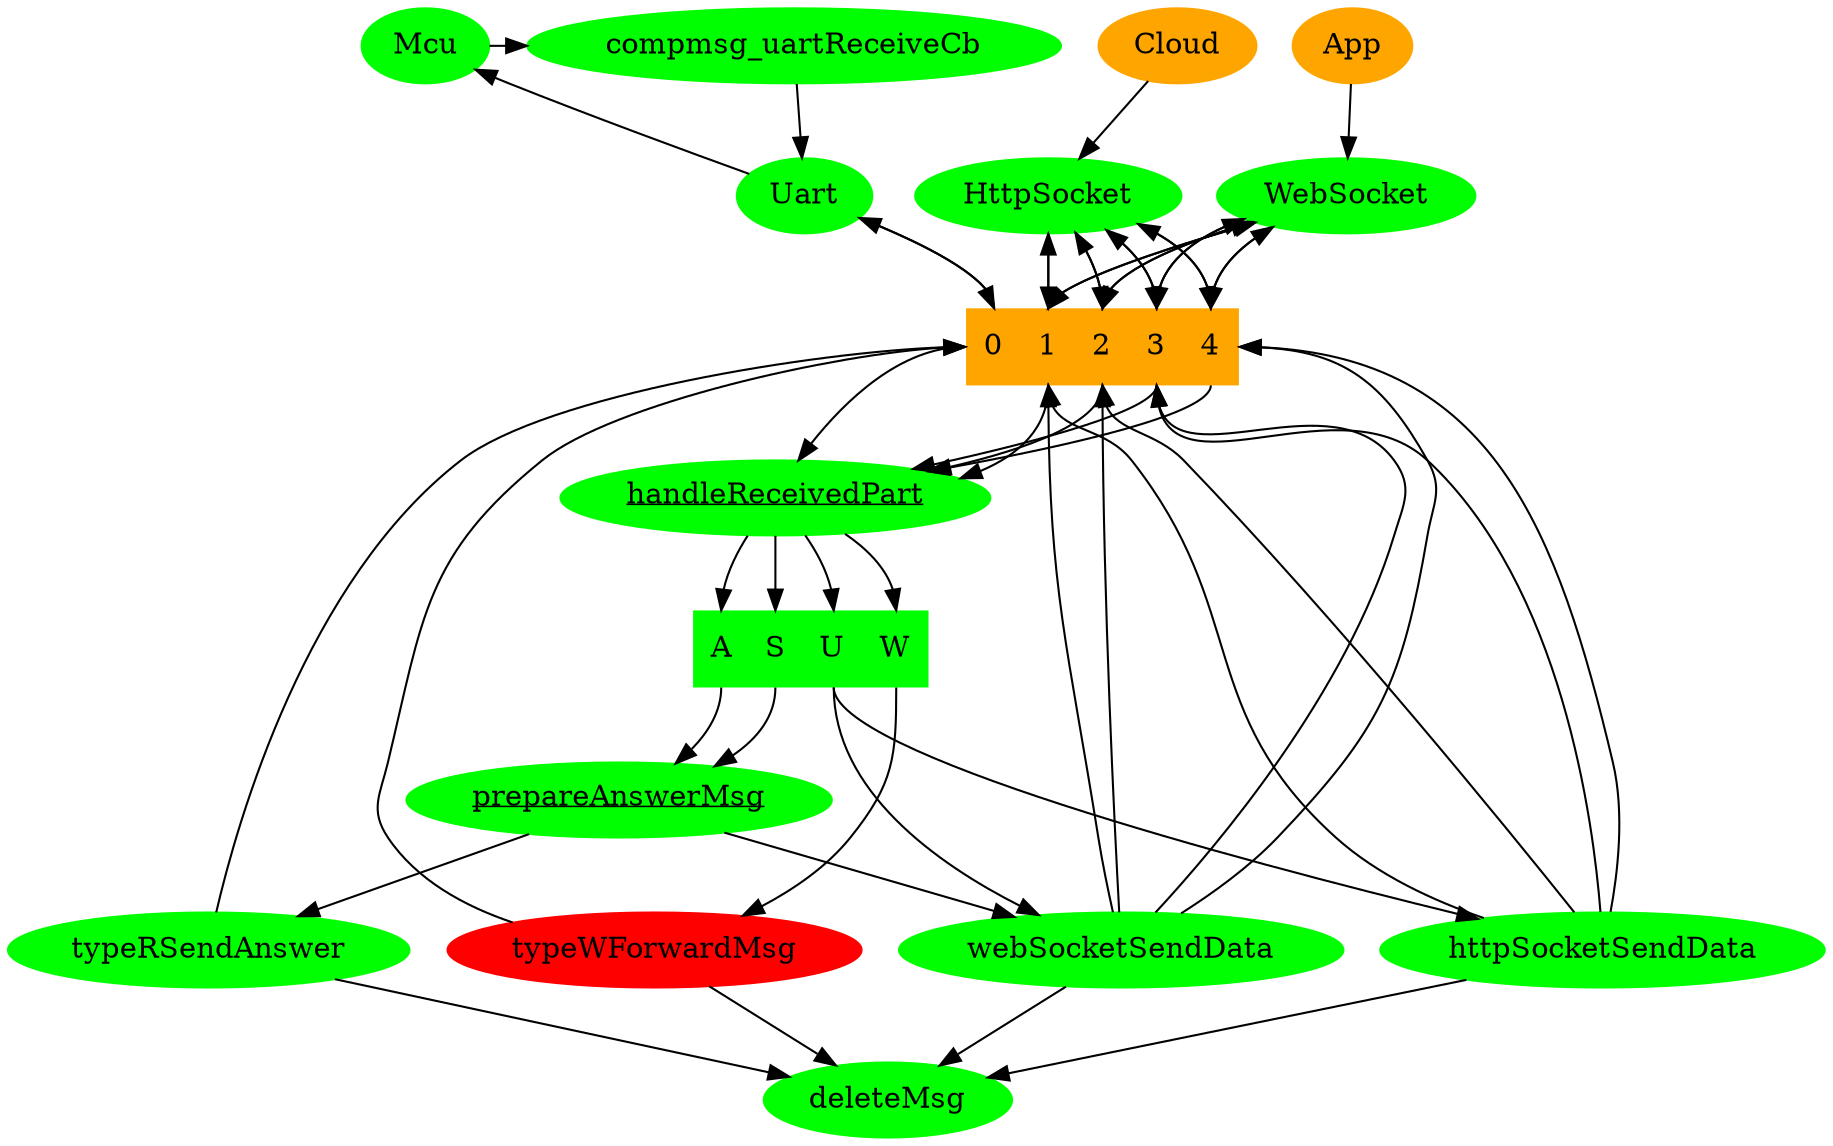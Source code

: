 digraph G1 {
  compmsg_uartReceiveCb[style="filled", color="green"];
  compmsg_uartReceiveCb -> Uart;
  Mcu[style="filled", color="green"];
  Mcu -> compmsg_uartReceiveCb;
  Queue [style="filled", color="orange", shape=record, label="<f0> 0|<f1> 1|<f2> 2|<f3> 3|<f4> 4"];
  Uart -> Queue:f0;
  Queue:f0 -> Uart;
  Uart -> Mcu;
  Uart[style="filled", color="green"];
  WebSocket[style="filled", color="green"];
  App[style="filled", color="orange"];
  App -> WebSocket;
  WebSocket -> Queue:f1;
  WebSocket -> Queue:f2;
  WebSocket -> Queue:f3;
  WebSocket -> Queue:f4;
  Queue:f1 -> WebSocket;
  Queue:f2 -> WebSocket;
  Queue:f3 -> WebSocket;
  Queue:f4 -> WebSocket;
  Cloud[style="filled", color="orange"];
  Cloud -> HttpSocket;
  HttpSocket[style="filled", color="green"];
  HttpSocket -> Queue:f1;
  HttpSocket -> Queue:f2;
  HttpSocket -> Queue:f3;
  HttpSocket -> Queue:f4;
  {rank=same; "compmsg_uartReceiveCb"; "Mcu"; "App"; "Cloud";}
  {rank=same; "Uart"; "WebSocket"; "HttpSocket";}
  Queue:f1 -> HttpSocket;
  Queue:f2 -> HttpSocket;
  Queue:f3 -> HttpSocket;
  Queue:f4 -> HttpSocket;
  Queue:f0 -> handleReceivedPart;
  Queue:f1 -> handleReceivedPart;
  Queue:f2 -> handleReceivedPart;
  Queue:f3 -> handleReceivedPart;
  Queue:f4 -> handleReceivedPart;
  handleReceivedPart[style="filled", color="green", label=<<u>handleReceivedPart</u>> URL="\ref grp_handleReceivedPart"];
  prepareAnswerMsg[style="filled", color="green", label=<<u>prepareAnswerMsg</u>> URL="\ref grp_prepareAnswerMsg"];
  sendMsg [style="filled", color="green", shape=record, label="<f0> A|<f1> S|<f2> U|<f3> W"];
  handleReceivedPart -> sendMsg:f0;
  handleReceivedPart -> sendMsg:f1;
  handleReceivedPart -> sendMsg:f2;
  handleReceivedPart -> sendMsg:f3;
  sendMsg:f0 -> prepareAnswerMsg;
  prepareAnswerMsg -> webSocketSendData;
  sendMsg:f1 -> prepareAnswerMsg;
  prepareAnswerMsg -> typeRSendAnswer;
  sendMsg:f2 -> webSocketSendData;
  sendMsg:f2 -> httpSocketSendData;
  sendMsg:f3 -> typeWForwardMsg;
  httpSocketSendData[style="filled", color="green"];
  webSocketSendData[style="filled", color="green"];
  webSocketSendData -> Queue:f1;
  webSocketSendData -> Queue:f2;
  webSocketSendData -> Queue:f3;
  webSocketSendData -> Queue:f4;
  httpSocketSendData -> Queue:f1;
  httpSocketSendData -> Queue:f2;
  httpSocketSendData -> Queue:f3;
  httpSocketSendData -> Queue:f4;
  {rank=same; "typeRSendAnswer"; "typeWForwardMsg"; "webSocketSendData"; "httpSocketSendData";}
  typeRSendAnswer[style="filled", color="green"];
  typeWForwardMsg[style="filled", color="red"];
  typeRSendAnswer -> Queue:f0;
  typeWForwardMsg -> Queue:f0;
  typeRSendAnswer -> deleteMsg;
  typeWForwardMsg -> deleteMsg;
  deleteMsg[style="filled", color="green"];
  httpSocketSendData -> deleteMsg;
  webSocketSendData -> deleteMsg;
}
